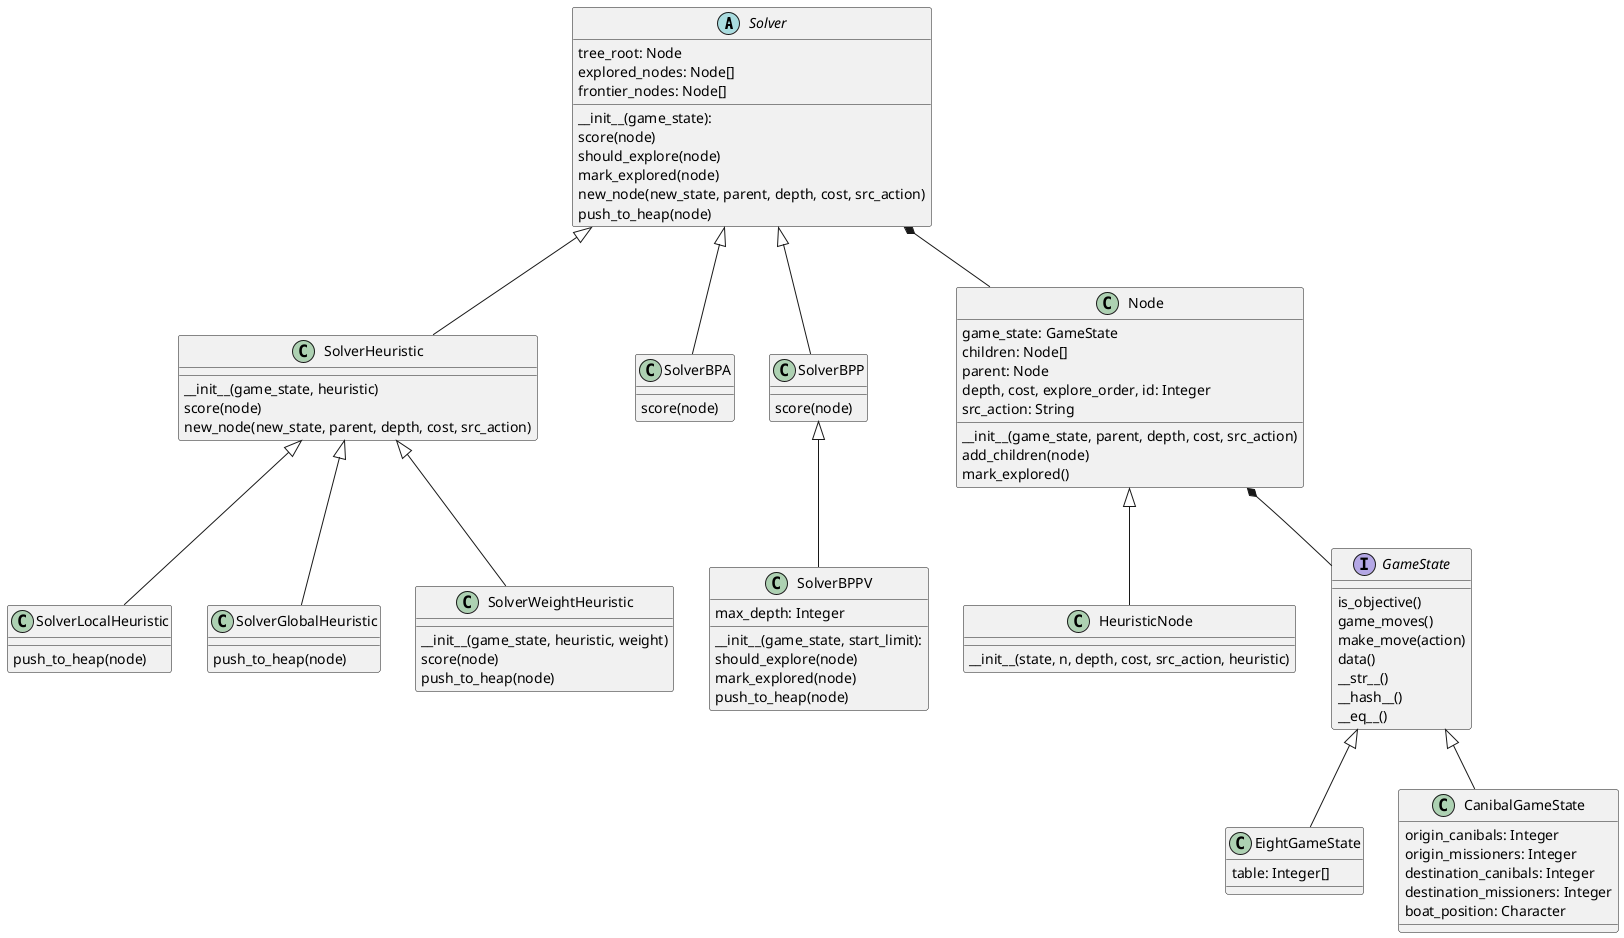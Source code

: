 @startuml

abstract class Solver {
    tree_root: Node
    explored_nodes: Node[]
    frontier_nodes: Node[]
    __init__(game_state):
    score(node)
    should_explore(node)
    mark_explored(node)
    new_node(new_state, parent, depth, cost, src_action)
    push_to_heap(node)
}

class SolverHeuristic {
    __init__(game_state, heuristic)
    score(node)
    new_node(new_state, parent, depth, cost, src_action)
}

class SolverLocalHeuristic {
    push_to_heap(node)
}

class SolverGlobalHeuristic {
    push_to_heap(node)
}

class SolverWeightHeuristic {
    __init__(game_state, heuristic, weight)
    score(node)
    push_to_heap(node)
}

class SolverBPA {
    score(node)
}

class SolverBPP {
    score(node)
}

class SolverBPPV {
    max_depth: Integer
    __init__(game_state, start_limit):
    should_explore(node)
    mark_explored(node)
    push_to_heap(node)
}

class Node {
    game_state: GameState
    children: Node[]
    parent: Node
    depth, cost, explore_order, id: Integer
    src_action: String
    __init__(game_state, parent, depth, cost, src_action)
    add_children(node)
    mark_explored()
}

class HeuristicNode {
    __init__(state, n, depth, cost, src_action, heuristic)
}

interface GameState {
    is_objective()
    game_moves()
    make_move(action)
    data()
    __str__()
    __hash__()
    __eq__()
}

class EightGameState {
    table: Integer[]
}

class CanibalGameState {
    origin_canibals: Integer
    origin_missioners: Integer
    destination_canibals: Integer
    destination_missioners: Integer
    boat_position: Character
}

Solver <|-- SolverHeuristic

SolverHeuristic <|-- SolverLocalHeuristic

SolverHeuristic <|-- SolverGlobalHeuristic

SolverHeuristic <|-- SolverWeightHeuristic

Solver <|-- SolverBPA

Solver <|-- SolverBPP

SolverBPP <|-- SolverBPPV

Node <|-- HeuristicNode

GameState <|-- EightGameState

GameState <|-- CanibalGameState

Solver *-- Node

Node *-- GameState

@enduml